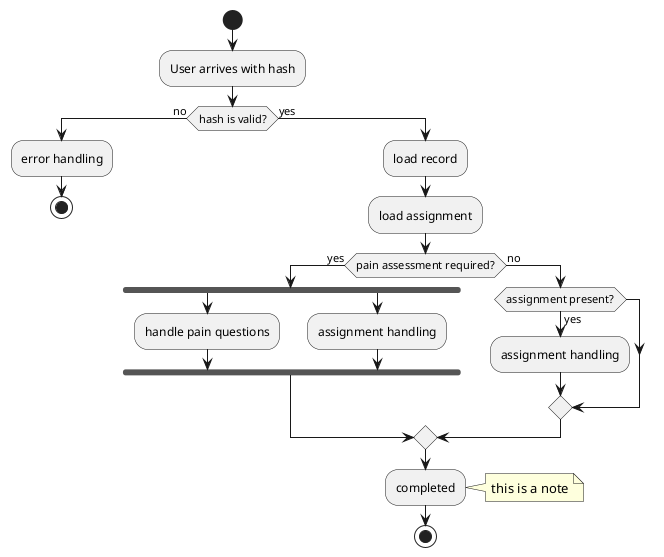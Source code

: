 @startuml

start
:User arrives with hash;
if (hash is valid?) then (no)
  :error handling;
  stop
else (yes)
  :load record;
  :load assignment;
  if(pain assessment required?) then (yes)
    fork
        :handle pain questions;
    fork again
        :assignment handling;
    end fork
  else (no)
    if(assignment present?) then (yes)
        :assignment handling;
    endif
  endif
    :completed;

  note right
    this is a note
  end note
  stop
endif

@enduml